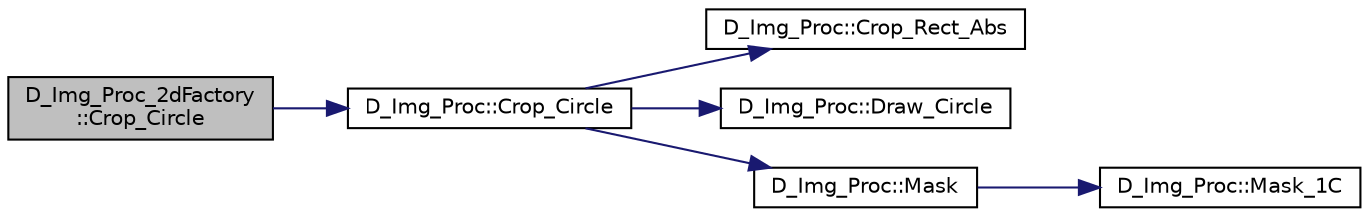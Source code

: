 digraph "D_Img_Proc_2dFactory::Crop_Circle"
{
 // LATEX_PDF_SIZE
  edge [fontname="Helvetica",fontsize="10",labelfontname="Helvetica",labelfontsize="10"];
  node [fontname="Helvetica",fontsize="10",shape=record];
  rankdir="LR";
  Node1 [label="D_Img_Proc_2dFactory\l::Crop_Circle",height=0.2,width=0.4,color="black", fillcolor="grey75", style="filled", fontcolor="black",tooltip=" "];
  Node1 -> Node2 [color="midnightblue",fontsize="10",style="solid"];
  Node2 [label="D_Img_Proc::Crop_Circle",height=0.2,width=0.4,color="black", fillcolor="white", style="filled",URL="$class_d___img___proc.html#aafa1f6a39e2b3e32801318d9ca743274",tooltip=" "];
  Node2 -> Node3 [color="midnightblue",fontsize="10",style="solid"];
  Node3 [label="D_Img_Proc::Crop_Rect_Abs",height=0.2,width=0.4,color="black", fillcolor="white", style="filled",URL="$class_d___img___proc.html#a7d8de715a15ff62db57fdc8a2d86809f",tooltip=" "];
  Node2 -> Node4 [color="midnightblue",fontsize="10",style="solid"];
  Node4 [label="D_Img_Proc::Draw_Circle",height=0.2,width=0.4,color="black", fillcolor="white", style="filled",URL="$class_d___img___proc.html#ac719676ea0f8524c52e8abf6452caff0",tooltip=" "];
  Node2 -> Node5 [color="midnightblue",fontsize="10",style="solid"];
  Node5 [label="D_Img_Proc::Mask",height=0.2,width=0.4,color="black", fillcolor="white", style="filled",URL="$class_d___img___proc.html#a56afa8db77fd4f2376643f80c5576858",tooltip=" "];
  Node5 -> Node6 [color="midnightblue",fontsize="10",style="solid"];
  Node6 [label="D_Img_Proc::Mask_1C",height=0.2,width=0.4,color="black", fillcolor="white", style="filled",URL="$class_d___img___proc.html#a83e5a6b5f93f5f105474c8d239016a21",tooltip=" "];
}
